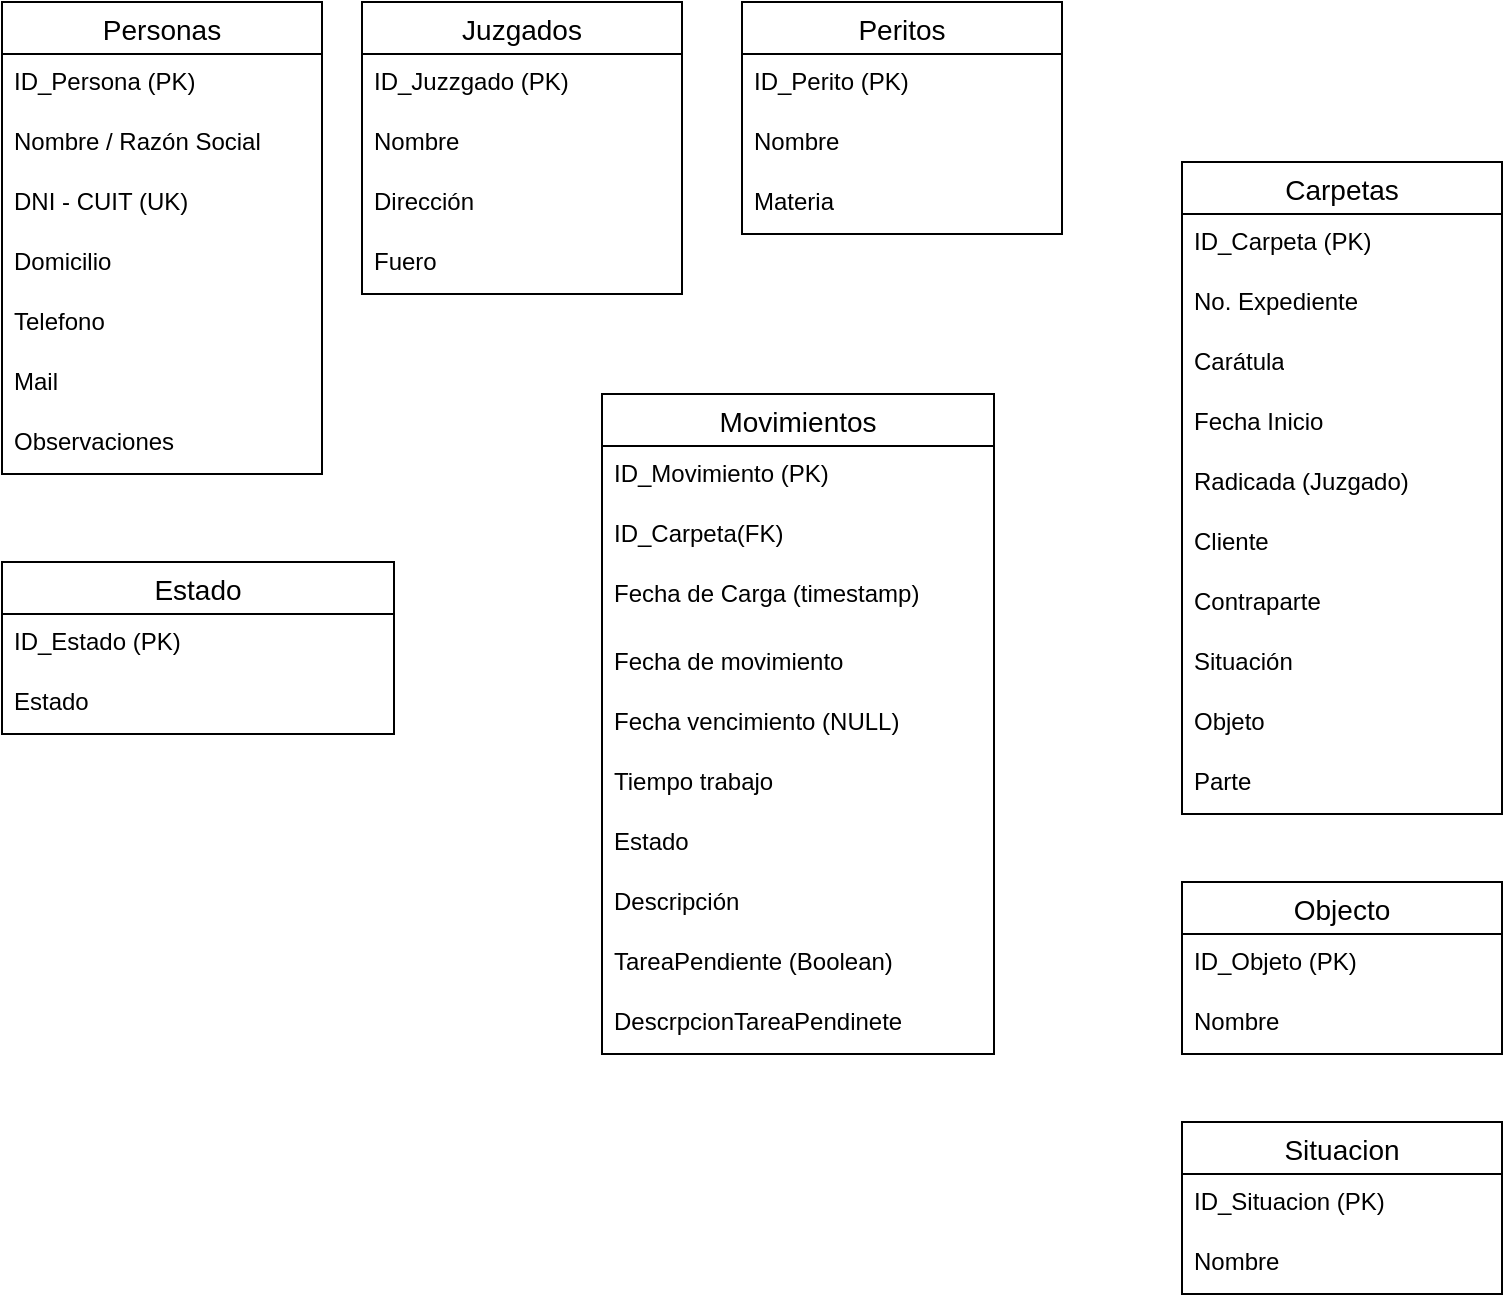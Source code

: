 <mxfile version="26.0.16">
  <diagram name="Página-1" id="sQuAYE1vrrfZOaBtmzUr">
    <mxGraphModel dx="978" dy="473" grid="1" gridSize="10" guides="1" tooltips="1" connect="1" arrows="1" fold="1" page="1" pageScale="1" pageWidth="827" pageHeight="1169" math="0" shadow="0">
      <root>
        <mxCell id="0" />
        <mxCell id="1" parent="0" />
        <mxCell id="7V_Yfz7llawsDNUqwENA-35" value="Personas" style="swimlane;fontStyle=0;childLayout=stackLayout;horizontal=1;startSize=26;horizontalStack=0;resizeParent=1;resizeParentMax=0;resizeLast=0;collapsible=1;marginBottom=0;align=center;fontSize=14;" parent="1" vertex="1">
          <mxGeometry x="40" y="40" width="160" height="236" as="geometry">
            <mxRectangle x="420" y="20" width="60" height="30" as="alternateBounds" />
          </mxGeometry>
        </mxCell>
        <mxCell id="7V_Yfz7llawsDNUqwENA-36" value="ID_Persona (PK)" style="text;strokeColor=none;fillColor=none;spacingLeft=4;spacingRight=4;overflow=hidden;rotatable=0;points=[[0,0.5],[1,0.5]];portConstraint=eastwest;fontSize=12;whiteSpace=wrap;html=1;" parent="7V_Yfz7llawsDNUqwENA-35" vertex="1">
          <mxGeometry y="26" width="160" height="30" as="geometry" />
        </mxCell>
        <mxCell id="7V_Yfz7llawsDNUqwENA-39" value="Nombre / Razón Social" style="text;strokeColor=none;fillColor=none;spacingLeft=4;spacingRight=4;overflow=hidden;rotatable=0;points=[[0,0.5],[1,0.5]];portConstraint=eastwest;fontSize=12;whiteSpace=wrap;html=1;" parent="7V_Yfz7llawsDNUqwENA-35" vertex="1">
          <mxGeometry y="56" width="160" height="30" as="geometry" />
        </mxCell>
        <mxCell id="7V_Yfz7llawsDNUqwENA-37" value="DNI - CUIT (UK)&lt;div&gt;&lt;br&gt;&lt;/div&gt;" style="text;strokeColor=none;fillColor=none;spacingLeft=4;spacingRight=4;overflow=hidden;rotatable=0;points=[[0,0.5],[1,0.5]];portConstraint=eastwest;fontSize=12;whiteSpace=wrap;html=1;" parent="7V_Yfz7llawsDNUqwENA-35" vertex="1">
          <mxGeometry y="86" width="160" height="30" as="geometry" />
        </mxCell>
        <mxCell id="7V_Yfz7llawsDNUqwENA-43" value="Domicilio" style="text;strokeColor=none;fillColor=none;spacingLeft=4;spacingRight=4;overflow=hidden;rotatable=0;points=[[0,0.5],[1,0.5]];portConstraint=eastwest;fontSize=12;whiteSpace=wrap;html=1;" parent="7V_Yfz7llawsDNUqwENA-35" vertex="1">
          <mxGeometry y="116" width="160" height="30" as="geometry" />
        </mxCell>
        <mxCell id="7V_Yfz7llawsDNUqwENA-42" value="Telefono" style="text;strokeColor=none;fillColor=none;spacingLeft=4;spacingRight=4;overflow=hidden;rotatable=0;points=[[0,0.5],[1,0.5]];portConstraint=eastwest;fontSize=12;whiteSpace=wrap;html=1;" parent="7V_Yfz7llawsDNUqwENA-35" vertex="1">
          <mxGeometry y="146" width="160" height="30" as="geometry" />
        </mxCell>
        <mxCell id="7V_Yfz7llawsDNUqwENA-41" value="Mail" style="text;strokeColor=none;fillColor=none;spacingLeft=4;spacingRight=4;overflow=hidden;rotatable=0;points=[[0,0.5],[1,0.5]];portConstraint=eastwest;fontSize=12;whiteSpace=wrap;html=1;" parent="7V_Yfz7llawsDNUqwENA-35" vertex="1">
          <mxGeometry y="176" width="160" height="30" as="geometry" />
        </mxCell>
        <mxCell id="7V_Yfz7llawsDNUqwENA-38" value="Observaciones" style="text;strokeColor=none;fillColor=none;spacingLeft=4;spacingRight=4;overflow=hidden;rotatable=0;points=[[0,0.5],[1,0.5]];portConstraint=eastwest;fontSize=12;whiteSpace=wrap;html=1;" parent="7V_Yfz7llawsDNUqwENA-35" vertex="1">
          <mxGeometry y="206" width="160" height="30" as="geometry" />
        </mxCell>
        <mxCell id="7V_Yfz7llawsDNUqwENA-46" value="Juzgados" style="swimlane;fontStyle=0;childLayout=stackLayout;horizontal=1;startSize=26;horizontalStack=0;resizeParent=1;resizeParentMax=0;resizeLast=0;collapsible=1;marginBottom=0;align=center;fontSize=14;" parent="1" vertex="1">
          <mxGeometry x="220" y="40" width="160" height="146" as="geometry" />
        </mxCell>
        <mxCell id="7V_Yfz7llawsDNUqwENA-47" value="ID_Juzzgado (PK)" style="text;strokeColor=none;fillColor=none;spacingLeft=4;spacingRight=4;overflow=hidden;rotatable=0;points=[[0,0.5],[1,0.5]];portConstraint=eastwest;fontSize=12;whiteSpace=wrap;html=1;" parent="7V_Yfz7llawsDNUqwENA-46" vertex="1">
          <mxGeometry y="26" width="160" height="30" as="geometry" />
        </mxCell>
        <mxCell id="7V_Yfz7llawsDNUqwENA-48" value="Nombre" style="text;strokeColor=none;fillColor=none;spacingLeft=4;spacingRight=4;overflow=hidden;rotatable=0;points=[[0,0.5],[1,0.5]];portConstraint=eastwest;fontSize=12;whiteSpace=wrap;html=1;" parent="7V_Yfz7llawsDNUqwENA-46" vertex="1">
          <mxGeometry y="56" width="160" height="30" as="geometry" />
        </mxCell>
        <mxCell id="7V_Yfz7llawsDNUqwENA-63" value="Dirección" style="text;strokeColor=none;fillColor=none;spacingLeft=4;spacingRight=4;overflow=hidden;rotatable=0;points=[[0,0.5],[1,0.5]];portConstraint=eastwest;fontSize=12;whiteSpace=wrap;html=1;" parent="7V_Yfz7llawsDNUqwENA-46" vertex="1">
          <mxGeometry y="86" width="160" height="30" as="geometry" />
        </mxCell>
        <mxCell id="7V_Yfz7llawsDNUqwENA-49" value="Fuero" style="text;strokeColor=none;fillColor=none;spacingLeft=4;spacingRight=4;overflow=hidden;rotatable=0;points=[[0,0.5],[1,0.5]];portConstraint=eastwest;fontSize=12;whiteSpace=wrap;html=1;" parent="7V_Yfz7llawsDNUqwENA-46" vertex="1">
          <mxGeometry y="116" width="160" height="30" as="geometry" />
        </mxCell>
        <mxCell id="7V_Yfz7llawsDNUqwENA-51" value="Peritos" style="swimlane;fontStyle=0;childLayout=stackLayout;horizontal=1;startSize=26;horizontalStack=0;resizeParent=1;resizeParentMax=0;resizeLast=0;collapsible=1;marginBottom=0;align=center;fontSize=14;" parent="1" vertex="1">
          <mxGeometry x="410" y="40" width="160" height="116" as="geometry" />
        </mxCell>
        <mxCell id="7V_Yfz7llawsDNUqwENA-52" value="ID_Perito (PK)" style="text;strokeColor=none;fillColor=none;spacingLeft=4;spacingRight=4;overflow=hidden;rotatable=0;points=[[0,0.5],[1,0.5]];portConstraint=eastwest;fontSize=12;whiteSpace=wrap;html=1;" parent="7V_Yfz7llawsDNUqwENA-51" vertex="1">
          <mxGeometry y="26" width="160" height="30" as="geometry" />
        </mxCell>
        <mxCell id="7V_Yfz7llawsDNUqwENA-53" value="Nombre" style="text;strokeColor=none;fillColor=none;spacingLeft=4;spacingRight=4;overflow=hidden;rotatable=0;points=[[0,0.5],[1,0.5]];portConstraint=eastwest;fontSize=12;whiteSpace=wrap;html=1;" parent="7V_Yfz7llawsDNUqwENA-51" vertex="1">
          <mxGeometry y="56" width="160" height="30" as="geometry" />
        </mxCell>
        <mxCell id="7V_Yfz7llawsDNUqwENA-54" value="Materia" style="text;strokeColor=none;fillColor=none;spacingLeft=4;spacingRight=4;overflow=hidden;rotatable=0;points=[[0,0.5],[1,0.5]];portConstraint=eastwest;fontSize=12;whiteSpace=wrap;html=1;" parent="7V_Yfz7llawsDNUqwENA-51" vertex="1">
          <mxGeometry y="86" width="160" height="30" as="geometry" />
        </mxCell>
        <mxCell id="7V_Yfz7llawsDNUqwENA-55" value="Carpetas" style="swimlane;fontStyle=0;childLayout=stackLayout;horizontal=1;startSize=26;horizontalStack=0;resizeParent=1;resizeParentMax=0;resizeLast=0;collapsible=1;marginBottom=0;align=center;fontSize=14;" parent="1" vertex="1">
          <mxGeometry x="630" y="120" width="160" height="326" as="geometry" />
        </mxCell>
        <mxCell id="SNOZQMGnQesNSul9N1Nu-5" value="ID_Carpeta (PK)" style="text;strokeColor=none;fillColor=none;spacingLeft=4;spacingRight=4;overflow=hidden;rotatable=0;points=[[0,0.5],[1,0.5]];portConstraint=eastwest;fontSize=12;whiteSpace=wrap;html=1;" vertex="1" parent="7V_Yfz7llawsDNUqwENA-55">
          <mxGeometry y="26" width="160" height="30" as="geometry" />
        </mxCell>
        <mxCell id="SNOZQMGnQesNSul9N1Nu-2" value="No. Expediente" style="text;strokeColor=none;fillColor=none;spacingLeft=4;spacingRight=4;overflow=hidden;rotatable=0;points=[[0,0.5],[1,0.5]];portConstraint=eastwest;fontSize=12;whiteSpace=wrap;html=1;" vertex="1" parent="7V_Yfz7llawsDNUqwENA-55">
          <mxGeometry y="56" width="160" height="30" as="geometry" />
        </mxCell>
        <mxCell id="SNOZQMGnQesNSul9N1Nu-3" value="Carátula" style="text;strokeColor=none;fillColor=none;spacingLeft=4;spacingRight=4;overflow=hidden;rotatable=0;points=[[0,0.5],[1,0.5]];portConstraint=eastwest;fontSize=12;whiteSpace=wrap;html=1;" vertex="1" parent="7V_Yfz7llawsDNUqwENA-55">
          <mxGeometry y="86" width="160" height="30" as="geometry" />
        </mxCell>
        <mxCell id="7V_Yfz7llawsDNUqwENA-56" value="Fecha Inicio" style="text;strokeColor=none;fillColor=none;spacingLeft=4;spacingRight=4;overflow=hidden;rotatable=0;points=[[0,0.5],[1,0.5]];portConstraint=eastwest;fontSize=12;whiteSpace=wrap;html=1;" parent="7V_Yfz7llawsDNUqwENA-55" vertex="1">
          <mxGeometry y="116" width="160" height="30" as="geometry" />
        </mxCell>
        <mxCell id="SNOZQMGnQesNSul9N1Nu-1" value="Radicada (Juzgado)&lt;div&gt;&lt;br&gt;&lt;/div&gt;" style="text;strokeColor=none;fillColor=none;spacingLeft=4;spacingRight=4;overflow=hidden;rotatable=0;points=[[0,0.5],[1,0.5]];portConstraint=eastwest;fontSize=12;whiteSpace=wrap;html=1;" vertex="1" parent="7V_Yfz7llawsDNUqwENA-55">
          <mxGeometry y="146" width="160" height="30" as="geometry" />
        </mxCell>
        <mxCell id="SNOZQMGnQesNSul9N1Nu-4" value="Cliente" style="text;strokeColor=none;fillColor=none;spacingLeft=4;spacingRight=4;overflow=hidden;rotatable=0;points=[[0,0.5],[1,0.5]];portConstraint=eastwest;fontSize=12;whiteSpace=wrap;html=1;" vertex="1" parent="7V_Yfz7llawsDNUqwENA-55">
          <mxGeometry y="176" width="160" height="30" as="geometry" />
        </mxCell>
        <mxCell id="SNOZQMGnQesNSul9N1Nu-6" value="Contraparte" style="text;strokeColor=none;fillColor=none;spacingLeft=4;spacingRight=4;overflow=hidden;rotatable=0;points=[[0,0.5],[1,0.5]];portConstraint=eastwest;fontSize=12;whiteSpace=wrap;html=1;" vertex="1" parent="7V_Yfz7llawsDNUqwENA-55">
          <mxGeometry y="206" width="160" height="30" as="geometry" />
        </mxCell>
        <mxCell id="SNOZQMGnQesNSul9N1Nu-7" value="Situación" style="text;strokeColor=none;fillColor=none;spacingLeft=4;spacingRight=4;overflow=hidden;rotatable=0;points=[[0,0.5],[1,0.5]];portConstraint=eastwest;fontSize=12;whiteSpace=wrap;html=1;" vertex="1" parent="7V_Yfz7llawsDNUqwENA-55">
          <mxGeometry y="236" width="160" height="30" as="geometry" />
        </mxCell>
        <mxCell id="SNOZQMGnQesNSul9N1Nu-8" value="Objeto" style="text;strokeColor=none;fillColor=none;spacingLeft=4;spacingRight=4;overflow=hidden;rotatable=0;points=[[0,0.5],[1,0.5]];portConstraint=eastwest;fontSize=12;whiteSpace=wrap;html=1;" vertex="1" parent="7V_Yfz7llawsDNUqwENA-55">
          <mxGeometry y="266" width="160" height="30" as="geometry" />
        </mxCell>
        <mxCell id="7V_Yfz7llawsDNUqwENA-58" value="Parte" style="text;strokeColor=none;fillColor=none;spacingLeft=4;spacingRight=4;overflow=hidden;rotatable=0;points=[[0,0.5],[1,0.5]];portConstraint=eastwest;fontSize=12;whiteSpace=wrap;html=1;" parent="7V_Yfz7llawsDNUqwENA-55" vertex="1">
          <mxGeometry y="296" width="160" height="30" as="geometry" />
        </mxCell>
        <mxCell id="7V_Yfz7llawsDNUqwENA-59" value="Movimientos" style="swimlane;fontStyle=0;childLayout=stackLayout;horizontal=1;startSize=26;horizontalStack=0;resizeParent=1;resizeParentMax=0;resizeLast=0;collapsible=1;marginBottom=0;align=center;fontSize=14;" parent="1" vertex="1">
          <mxGeometry x="340" y="236" width="196" height="330" as="geometry" />
        </mxCell>
        <mxCell id="7V_Yfz7llawsDNUqwENA-60" value="ID_Movimiento (PK)" style="text;strokeColor=none;fillColor=none;spacingLeft=4;spacingRight=4;overflow=hidden;rotatable=0;points=[[0,0.5],[1,0.5]];portConstraint=eastwest;fontSize=12;whiteSpace=wrap;html=1;" parent="7V_Yfz7llawsDNUqwENA-59" vertex="1">
          <mxGeometry y="26" width="196" height="30" as="geometry" />
        </mxCell>
        <mxCell id="SNOZQMGnQesNSul9N1Nu-23" value="ID_Carpeta(FK)" style="text;strokeColor=none;fillColor=none;spacingLeft=4;spacingRight=4;overflow=hidden;rotatable=0;points=[[0,0.5],[1,0.5]];portConstraint=eastwest;fontSize=12;whiteSpace=wrap;html=1;" vertex="1" parent="7V_Yfz7llawsDNUqwENA-59">
          <mxGeometry y="56" width="196" height="30" as="geometry" />
        </mxCell>
        <mxCell id="7V_Yfz7llawsDNUqwENA-61" value="Fecha de Carga (timestamp)" style="text;strokeColor=none;fillColor=none;spacingLeft=4;spacingRight=4;overflow=hidden;rotatable=0;points=[[0,0.5],[1,0.5]];portConstraint=eastwest;fontSize=12;whiteSpace=wrap;html=1;" parent="7V_Yfz7llawsDNUqwENA-59" vertex="1">
          <mxGeometry y="86" width="196" height="34" as="geometry" />
        </mxCell>
        <mxCell id="SNOZQMGnQesNSul9N1Nu-10" value="Fecha de movimiento" style="text;strokeColor=none;fillColor=none;spacingLeft=4;spacingRight=4;overflow=hidden;rotatable=0;points=[[0,0.5],[1,0.5]];portConstraint=eastwest;fontSize=12;whiteSpace=wrap;html=1;" vertex="1" parent="7V_Yfz7llawsDNUqwENA-59">
          <mxGeometry y="120" width="196" height="30" as="geometry" />
        </mxCell>
        <mxCell id="SNOZQMGnQesNSul9N1Nu-11" value="Fecha vencimiento (NULL)" style="text;strokeColor=none;fillColor=none;spacingLeft=4;spacingRight=4;overflow=hidden;rotatable=0;points=[[0,0.5],[1,0.5]];portConstraint=eastwest;fontSize=12;whiteSpace=wrap;html=1;" vertex="1" parent="7V_Yfz7llawsDNUqwENA-59">
          <mxGeometry y="150" width="196" height="30" as="geometry" />
        </mxCell>
        <mxCell id="SNOZQMGnQesNSul9N1Nu-9" value="Tiempo trabajo" style="text;strokeColor=none;fillColor=none;spacingLeft=4;spacingRight=4;overflow=hidden;rotatable=0;points=[[0,0.5],[1,0.5]];portConstraint=eastwest;fontSize=12;whiteSpace=wrap;html=1;" vertex="1" parent="7V_Yfz7llawsDNUqwENA-59">
          <mxGeometry y="180" width="196" height="30" as="geometry" />
        </mxCell>
        <mxCell id="SNOZQMGnQesNSul9N1Nu-20" value="Estado" style="text;strokeColor=none;fillColor=none;spacingLeft=4;spacingRight=4;overflow=hidden;rotatable=0;points=[[0,0.5],[1,0.5]];portConstraint=eastwest;fontSize=12;whiteSpace=wrap;html=1;" vertex="1" parent="7V_Yfz7llawsDNUqwENA-59">
          <mxGeometry y="210" width="196" height="30" as="geometry" />
        </mxCell>
        <mxCell id="SNOZQMGnQesNSul9N1Nu-22" value="Descripción" style="text;strokeColor=none;fillColor=none;spacingLeft=4;spacingRight=4;overflow=hidden;rotatable=0;points=[[0,0.5],[1,0.5]];portConstraint=eastwest;fontSize=12;whiteSpace=wrap;html=1;" vertex="1" parent="7V_Yfz7llawsDNUqwENA-59">
          <mxGeometry y="240" width="196" height="30" as="geometry" />
        </mxCell>
        <mxCell id="SNOZQMGnQesNSul9N1Nu-21" value="TareaPendiente (Boolean)" style="text;strokeColor=none;fillColor=none;spacingLeft=4;spacingRight=4;overflow=hidden;rotatable=0;points=[[0,0.5],[1,0.5]];portConstraint=eastwest;fontSize=12;whiteSpace=wrap;html=1;" vertex="1" parent="7V_Yfz7llawsDNUqwENA-59">
          <mxGeometry y="270" width="196" height="30" as="geometry" />
        </mxCell>
        <mxCell id="7V_Yfz7llawsDNUqwENA-62" value="DescrpcionTareaPendinete" style="text;strokeColor=none;fillColor=none;spacingLeft=4;spacingRight=4;overflow=hidden;rotatable=0;points=[[0,0.5],[1,0.5]];portConstraint=eastwest;fontSize=12;whiteSpace=wrap;html=1;" parent="7V_Yfz7llawsDNUqwENA-59" vertex="1">
          <mxGeometry y="300" width="196" height="30" as="geometry" />
        </mxCell>
        <mxCell id="SNOZQMGnQesNSul9N1Nu-13" value="Estado" style="swimlane;fontStyle=0;childLayout=stackLayout;horizontal=1;startSize=26;horizontalStack=0;resizeParent=1;resizeParentMax=0;resizeLast=0;collapsible=1;marginBottom=0;align=center;fontSize=14;" vertex="1" parent="1">
          <mxGeometry x="40" y="320" width="196" height="86" as="geometry" />
        </mxCell>
        <mxCell id="SNOZQMGnQesNSul9N1Nu-14" value="ID_Estado (PK)" style="text;strokeColor=none;fillColor=none;spacingLeft=4;spacingRight=4;overflow=hidden;rotatable=0;points=[[0,0.5],[1,0.5]];portConstraint=eastwest;fontSize=12;whiteSpace=wrap;html=1;" vertex="1" parent="SNOZQMGnQesNSul9N1Nu-13">
          <mxGeometry y="26" width="196" height="30" as="geometry" />
        </mxCell>
        <mxCell id="SNOZQMGnQesNSul9N1Nu-16" value="Estado" style="text;strokeColor=none;fillColor=none;spacingLeft=4;spacingRight=4;overflow=hidden;rotatable=0;points=[[0,0.5],[1,0.5]];portConstraint=eastwest;fontSize=12;whiteSpace=wrap;html=1;" vertex="1" parent="SNOZQMGnQesNSul9N1Nu-13">
          <mxGeometry y="56" width="196" height="30" as="geometry" />
        </mxCell>
        <mxCell id="SNOZQMGnQesNSul9N1Nu-25" value="Objecto" style="swimlane;fontStyle=0;childLayout=stackLayout;horizontal=1;startSize=26;horizontalStack=0;resizeParent=1;resizeParentMax=0;resizeLast=0;collapsible=1;marginBottom=0;align=center;fontSize=14;" vertex="1" parent="1">
          <mxGeometry x="630" y="480" width="160" height="86" as="geometry" />
        </mxCell>
        <mxCell id="SNOZQMGnQesNSul9N1Nu-26" value="ID_Objeto (PK)" style="text;strokeColor=none;fillColor=none;spacingLeft=4;spacingRight=4;overflow=hidden;rotatable=0;points=[[0,0.5],[1,0.5]];portConstraint=eastwest;fontSize=12;whiteSpace=wrap;html=1;" vertex="1" parent="SNOZQMGnQesNSul9N1Nu-25">
          <mxGeometry y="26" width="160" height="30" as="geometry" />
        </mxCell>
        <mxCell id="SNOZQMGnQesNSul9N1Nu-27" value="Nombre" style="text;strokeColor=none;fillColor=none;spacingLeft=4;spacingRight=4;overflow=hidden;rotatable=0;points=[[0,0.5],[1,0.5]];portConstraint=eastwest;fontSize=12;whiteSpace=wrap;html=1;" vertex="1" parent="SNOZQMGnQesNSul9N1Nu-25">
          <mxGeometry y="56" width="160" height="30" as="geometry" />
        </mxCell>
        <mxCell id="SNOZQMGnQesNSul9N1Nu-29" value="Situacion" style="swimlane;fontStyle=0;childLayout=stackLayout;horizontal=1;startSize=26;horizontalStack=0;resizeParent=1;resizeParentMax=0;resizeLast=0;collapsible=1;marginBottom=0;align=center;fontSize=14;" vertex="1" parent="1">
          <mxGeometry x="630" y="600" width="160" height="86" as="geometry" />
        </mxCell>
        <mxCell id="SNOZQMGnQesNSul9N1Nu-30" value="ID_Situacion (PK)" style="text;strokeColor=none;fillColor=none;spacingLeft=4;spacingRight=4;overflow=hidden;rotatable=0;points=[[0,0.5],[1,0.5]];portConstraint=eastwest;fontSize=12;whiteSpace=wrap;html=1;" vertex="1" parent="SNOZQMGnQesNSul9N1Nu-29">
          <mxGeometry y="26" width="160" height="30" as="geometry" />
        </mxCell>
        <mxCell id="SNOZQMGnQesNSul9N1Nu-31" value="Nombre" style="text;strokeColor=none;fillColor=none;spacingLeft=4;spacingRight=4;overflow=hidden;rotatable=0;points=[[0,0.5],[1,0.5]];portConstraint=eastwest;fontSize=12;whiteSpace=wrap;html=1;" vertex="1" parent="SNOZQMGnQesNSul9N1Nu-29">
          <mxGeometry y="56" width="160" height="30" as="geometry" />
        </mxCell>
      </root>
    </mxGraphModel>
  </diagram>
</mxfile>
